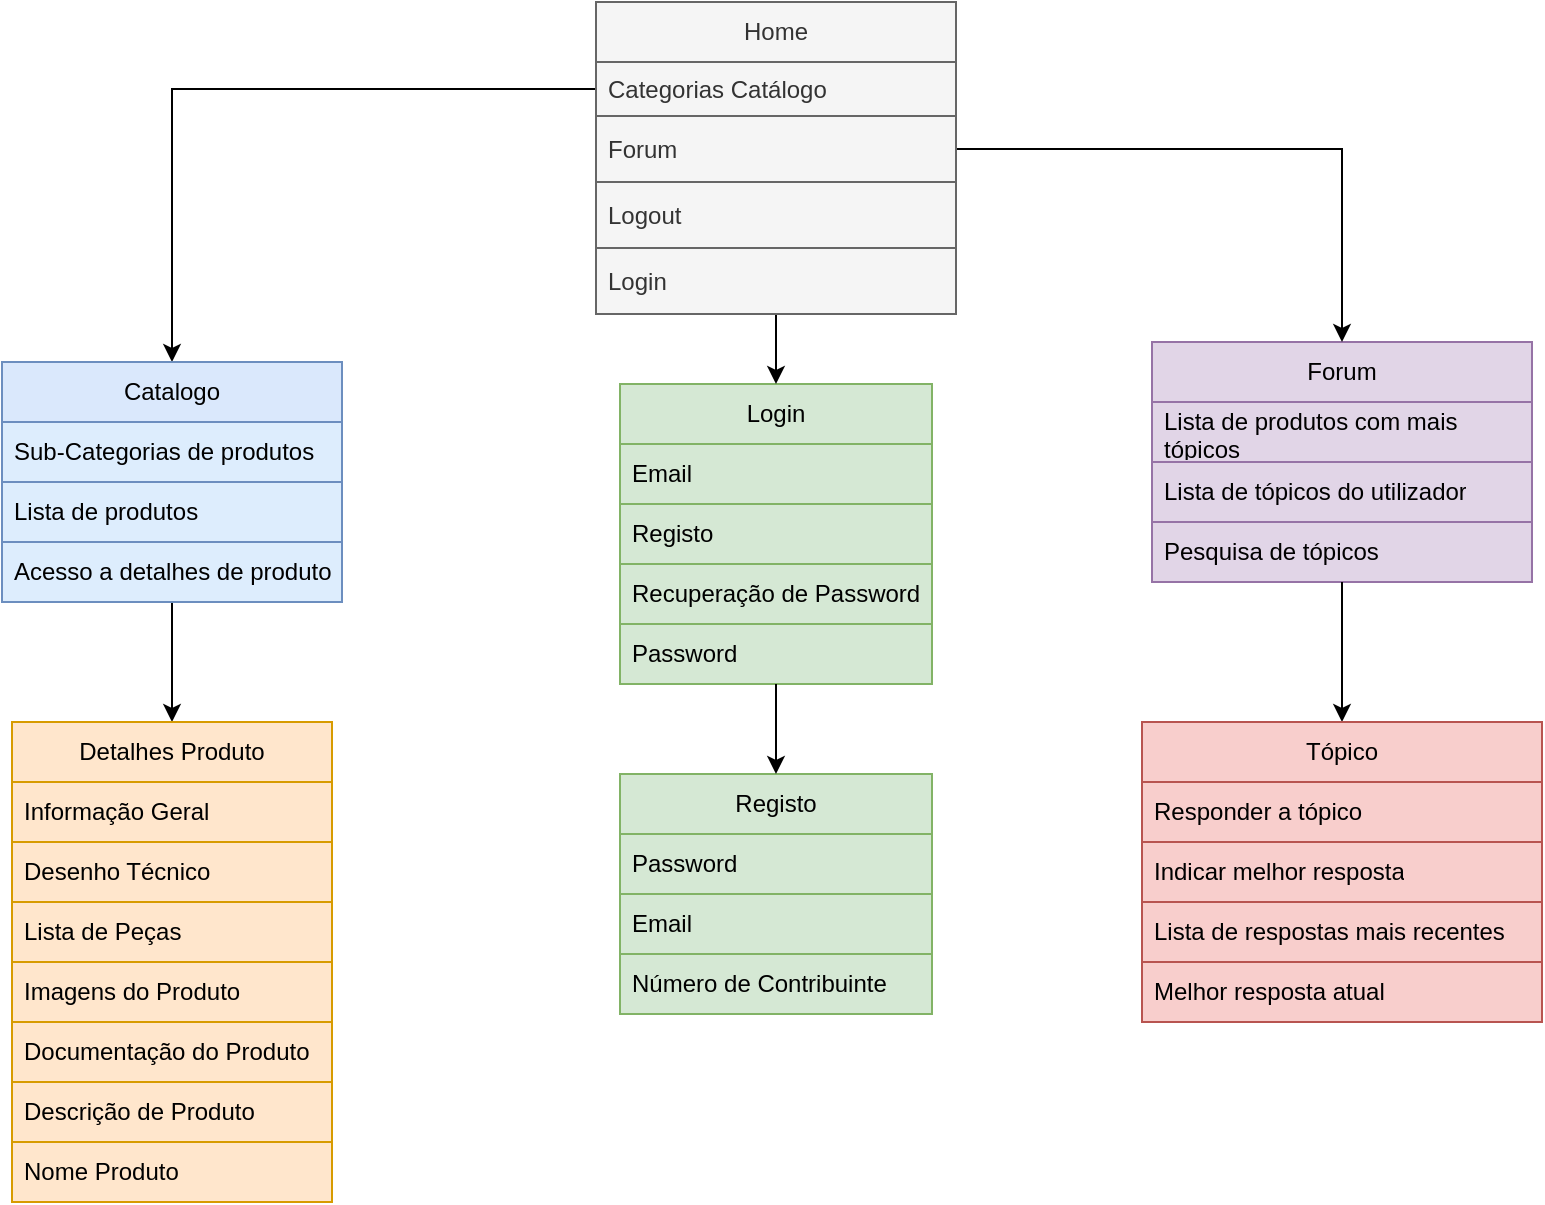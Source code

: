 <mxfile version="20.8.20" type="github">
  <diagram name="Página-1" id="NOlzApEavJSNyuDXf1zl">
    <mxGraphModel dx="1687" dy="912" grid="1" gridSize="10" guides="1" tooltips="1" connect="1" arrows="1" fold="1" page="1" pageScale="1" pageWidth="827" pageHeight="1169" math="0" shadow="0">
      <root>
        <mxCell id="0" />
        <mxCell id="1" parent="0" />
        <mxCell id="UTMe9Ehtoz6gK4HeQlnw-72" value="Forum" style="swimlane;fontStyle=0;childLayout=stackLayout;horizontal=1;startSize=30;horizontalStack=0;resizeParent=1;resizeParentMax=0;resizeLast=0;collapsible=1;marginBottom=0;whiteSpace=wrap;html=1;fillColor=#e1d5e7;strokeColor=#9673a6;" parent="1" vertex="1">
          <mxGeometry x="610" y="200" width="190" height="120" as="geometry">
            <mxRectangle x="610" y="200" width="80" height="30" as="alternateBounds" />
          </mxGeometry>
        </mxCell>
        <mxCell id="UTMe9Ehtoz6gK4HeQlnw-73" value="Lista de produtos com mais tópicos" style="text;strokeColor=#9673a6;fillColor=#e1d5e7;align=left;verticalAlign=middle;spacingLeft=4;spacingRight=4;overflow=hidden;points=[[0,0.5],[1,0.5]];portConstraint=eastwest;rotatable=0;whiteSpace=wrap;html=1;" parent="UTMe9Ehtoz6gK4HeQlnw-72" vertex="1">
          <mxGeometry y="30" width="190" height="30" as="geometry" />
        </mxCell>
        <mxCell id="UTMe9Ehtoz6gK4HeQlnw-74" value="Lista de tópicos do utilizador" style="text;strokeColor=#9673a6;fillColor=#e1d5e7;align=left;verticalAlign=middle;spacingLeft=4;spacingRight=4;overflow=hidden;points=[[0,0.5],[1,0.5]];portConstraint=eastwest;rotatable=0;whiteSpace=wrap;html=1;" parent="UTMe9Ehtoz6gK4HeQlnw-72" vertex="1">
          <mxGeometry y="60" width="190" height="30" as="geometry" />
        </mxCell>
        <mxCell id="UTMe9Ehtoz6gK4HeQlnw-75" value="Pesquisa de tópicos" style="text;strokeColor=#9673a6;fillColor=#e1d5e7;align=left;verticalAlign=middle;spacingLeft=4;spacingRight=4;overflow=hidden;points=[[0,0.5],[1,0.5]];portConstraint=eastwest;rotatable=0;whiteSpace=wrap;html=1;" parent="UTMe9Ehtoz6gK4HeQlnw-72" vertex="1">
          <mxGeometry y="90" width="190" height="30" as="geometry" />
        </mxCell>
        <mxCell id="KPAShtpmKhu_t8zkzfi4-17" value="" style="group" vertex="1" connectable="0" parent="1">
          <mxGeometry x="344" y="416" width="156" height="120" as="geometry" />
        </mxCell>
        <mxCell id="KPAShtpmKhu_t8zkzfi4-11" value="Registo" style="swimlane;fontStyle=0;childLayout=stackLayout;horizontal=1;startSize=30;horizontalStack=0;resizeParent=1;resizeParentMax=0;resizeLast=0;collapsible=1;marginBottom=0;whiteSpace=wrap;html=1;fillColor=#d5e8d4;strokeColor=#82b366;container=0;" vertex="1" parent="KPAShtpmKhu_t8zkzfi4-17">
          <mxGeometry width="156" height="120" as="geometry">
            <mxRectangle width="80" height="30" as="alternateBounds" />
          </mxGeometry>
        </mxCell>
        <mxCell id="KPAShtpmKhu_t8zkzfi4-14" value="Password" style="text;strokeColor=#82b366;fillColor=#d5e8d4;align=left;verticalAlign=middle;spacingLeft=4;spacingRight=4;overflow=hidden;points=[[0,0.5],[1,0.5]];portConstraint=eastwest;rotatable=0;whiteSpace=wrap;html=1;container=0;" vertex="1" parent="KPAShtpmKhu_t8zkzfi4-11">
          <mxGeometry y="30" width="156" height="30" as="geometry" />
        </mxCell>
        <mxCell id="KPAShtpmKhu_t8zkzfi4-13" value="Email" style="text;strokeColor=#82b366;fillColor=#d5e8d4;align=left;verticalAlign=middle;spacingLeft=4;spacingRight=4;overflow=hidden;points=[[0,0.5],[1,0.5]];portConstraint=eastwest;rotatable=0;whiteSpace=wrap;html=1;container=0;" vertex="1" parent="KPAShtpmKhu_t8zkzfi4-11">
          <mxGeometry y="60" width="156" height="30" as="geometry" />
        </mxCell>
        <mxCell id="KPAShtpmKhu_t8zkzfi4-12" value="Número de Contribuinte" style="text;strokeColor=#82b366;fillColor=#d5e8d4;align=left;verticalAlign=middle;spacingLeft=4;spacingRight=4;overflow=hidden;points=[[0,0.5],[1,0.5]];portConstraint=eastwest;rotatable=0;whiteSpace=wrap;html=1;container=0;" vertex="1" parent="KPAShtpmKhu_t8zkzfi4-11">
          <mxGeometry y="90" width="156" height="30" as="geometry" />
        </mxCell>
        <mxCell id="KPAShtpmKhu_t8zkzfi4-19" value="" style="group" vertex="1" connectable="0" parent="1">
          <mxGeometry x="344" y="221" width="156" height="150" as="geometry" />
        </mxCell>
        <mxCell id="KPAShtpmKhu_t8zkzfi4-3" value="Login" style="swimlane;fontStyle=0;childLayout=stackLayout;horizontal=1;startSize=30;horizontalStack=0;resizeParent=1;resizeParentMax=0;resizeLast=0;collapsible=1;marginBottom=0;whiteSpace=wrap;html=1;fillColor=#d5e8d4;strokeColor=#82b366;container=0;" vertex="1" parent="KPAShtpmKhu_t8zkzfi4-19">
          <mxGeometry width="156" height="150" as="geometry">
            <mxRectangle width="70" height="30" as="alternateBounds" />
          </mxGeometry>
        </mxCell>
        <mxCell id="KPAShtpmKhu_t8zkzfi4-4" value="Email" style="text;strokeColor=#82b366;fillColor=#d5e8d4;align=left;verticalAlign=middle;spacingLeft=4;spacingRight=4;overflow=hidden;points=[[0,0.5],[1,0.5]];portConstraint=eastwest;rotatable=0;whiteSpace=wrap;html=1;container=0;" vertex="1" parent="KPAShtpmKhu_t8zkzfi4-3">
          <mxGeometry y="30" width="156" height="30" as="geometry" />
        </mxCell>
        <mxCell id="KPAShtpmKhu_t8zkzfi4-7" value="Registo" style="text;strokeColor=#82b366;fillColor=#d5e8d4;align=left;verticalAlign=middle;spacingLeft=4;spacingRight=4;overflow=hidden;points=[[0,0.5],[1,0.5]];portConstraint=eastwest;rotatable=0;whiteSpace=wrap;html=1;container=0;" vertex="1" parent="KPAShtpmKhu_t8zkzfi4-3">
          <mxGeometry y="60" width="156" height="30" as="geometry" />
        </mxCell>
        <mxCell id="KPAShtpmKhu_t8zkzfi4-6" value="Recuperação de Password" style="text;strokeColor=#82b366;fillColor=#d5e8d4;align=left;verticalAlign=middle;spacingLeft=4;spacingRight=4;overflow=hidden;points=[[0,0.5],[1,0.5]];portConstraint=eastwest;rotatable=0;whiteSpace=wrap;html=1;container=0;" vertex="1" parent="KPAShtpmKhu_t8zkzfi4-3">
          <mxGeometry y="90" width="156" height="30" as="geometry" />
        </mxCell>
        <mxCell id="KPAShtpmKhu_t8zkzfi4-5" value="Password" style="text;strokeColor=#82b366;fillColor=#d5e8d4;align=left;verticalAlign=middle;spacingLeft=4;spacingRight=4;overflow=hidden;points=[[0,0.5],[1,0.5]];portConstraint=eastwest;rotatable=0;whiteSpace=wrap;html=1;container=0;" vertex="1" parent="KPAShtpmKhu_t8zkzfi4-3">
          <mxGeometry y="120" width="156" height="30" as="geometry" />
        </mxCell>
        <mxCell id="KPAShtpmKhu_t8zkzfi4-20" style="edgeStyle=orthogonalEdgeStyle;rounded=0;orthogonalLoop=1;jettySize=auto;html=1;exitX=0;exitY=0.5;exitDx=0;exitDy=0;entryX=0.5;entryY=0;entryDx=0;entryDy=0;" edge="1" parent="1" source="UTMe9Ehtoz6gK4HeQlnw-32" target="KPAShtpmKhu_t8zkzfi4-28">
          <mxGeometry relative="1" as="geometry">
            <mxPoint x="120" y="200" as="targetPoint" />
          </mxGeometry>
        </mxCell>
        <mxCell id="KPAShtpmKhu_t8zkzfi4-21" style="edgeStyle=orthogonalEdgeStyle;rounded=0;orthogonalLoop=1;jettySize=auto;html=1;exitX=1;exitY=0.5;exitDx=0;exitDy=0;entryX=0.5;entryY=0;entryDx=0;entryDy=0;" edge="1" parent="1" source="UTMe9Ehtoz6gK4HeQlnw-33" target="UTMe9Ehtoz6gK4HeQlnw-72">
          <mxGeometry relative="1" as="geometry" />
        </mxCell>
        <mxCell id="KPAShtpmKhu_t8zkzfi4-22" value="" style="endArrow=classic;html=1;rounded=0;entryX=0.5;entryY=0;entryDx=0;entryDy=0;exitX=0.5;exitY=1;exitDx=0;exitDy=0;" edge="1" parent="1" source="UTMe9Ehtoz6gK4HeQlnw-31" target="KPAShtpmKhu_t8zkzfi4-3">
          <mxGeometry width="50" height="50" relative="1" as="geometry">
            <mxPoint x="422" y="190" as="sourcePoint" />
            <mxPoint x="424" y="200" as="targetPoint" />
          </mxGeometry>
        </mxCell>
        <mxCell id="KPAShtpmKhu_t8zkzfi4-23" value="" style="endArrow=classic;html=1;rounded=0;entryX=0.5;entryY=0;entryDx=0;entryDy=0;exitX=0.5;exitY=1;exitDx=0;exitDy=0;" edge="1" parent="1" source="KPAShtpmKhu_t8zkzfi4-28" target="KPAShtpmKhu_t8zkzfi4-35">
          <mxGeometry width="50" height="50" relative="1" as="geometry">
            <mxPoint x="120" y="350" as="sourcePoint" />
            <mxPoint x="120" y="395" as="targetPoint" />
          </mxGeometry>
        </mxCell>
        <mxCell id="KPAShtpmKhu_t8zkzfi4-24" value="" style="endArrow=classic;html=1;rounded=0;exitX=0.5;exitY=1;exitDx=0;exitDy=0;entryX=0.5;entryY=0;entryDx=0;entryDy=0;" edge="1" parent="1" source="UTMe9Ehtoz6gK4HeQlnw-72" target="UTMe9Ehtoz6gK4HeQlnw-76">
          <mxGeometry width="50" height="50" relative="1" as="geometry">
            <mxPoint x="740" y="380" as="sourcePoint" />
            <mxPoint x="790" y="330" as="targetPoint" />
          </mxGeometry>
        </mxCell>
        <mxCell id="KPAShtpmKhu_t8zkzfi4-25" value="" style="endArrow=classic;html=1;rounded=0;entryX=0.5;entryY=0;entryDx=0;entryDy=0;" edge="1" parent="1" target="KPAShtpmKhu_t8zkzfi4-11">
          <mxGeometry width="50" height="50" relative="1" as="geometry">
            <mxPoint x="422" y="371" as="sourcePoint" />
            <mxPoint x="560" y="371" as="targetPoint" />
          </mxGeometry>
        </mxCell>
        <mxCell id="KPAShtpmKhu_t8zkzfi4-28" value="Catalogo" style="swimlane;fontStyle=0;childLayout=stackLayout;horizontal=1;startSize=30;horizontalStack=0;resizeParent=1;resizeParentMax=0;resizeLast=0;collapsible=1;marginBottom=0;whiteSpace=wrap;html=1;fillColor=#dae8fc;strokeColor=#6c8ebf;" vertex="1" parent="1">
          <mxGeometry x="35" y="210" width="170" height="120" as="geometry">
            <mxRectangle x="35" y="210" width="60" height="30" as="alternateBounds" />
          </mxGeometry>
        </mxCell>
        <mxCell id="KPAShtpmKhu_t8zkzfi4-32" value="Sub-Categorias de produtos" style="text;strokeColor=#6c8ebf;fillColor=#DDEDFD;align=left;verticalAlign=middle;spacingLeft=4;spacingRight=4;overflow=hidden;points=[[0,0.5],[1,0.5]];portConstraint=eastwest;rotatable=0;whiteSpace=wrap;html=1;" vertex="1" parent="KPAShtpmKhu_t8zkzfi4-28">
          <mxGeometry y="30" width="170" height="30" as="geometry" />
        </mxCell>
        <mxCell id="KPAShtpmKhu_t8zkzfi4-33" value="Lista de produtos" style="text;strokeColor=#6c8ebf;fillColor=#DDEDFD;align=left;verticalAlign=middle;spacingLeft=4;spacingRight=4;overflow=hidden;points=[[0,0.5],[1,0.5]];portConstraint=eastwest;rotatable=0;whiteSpace=wrap;html=1;" vertex="1" parent="KPAShtpmKhu_t8zkzfi4-28">
          <mxGeometry y="60" width="170" height="30" as="geometry" />
        </mxCell>
        <mxCell id="KPAShtpmKhu_t8zkzfi4-34" value="Acesso a detalhes de produto" style="text;strokeColor=#6c8ebf;fillColor=#DDEDFD;align=left;verticalAlign=middle;spacingLeft=4;spacingRight=4;overflow=hidden;points=[[0,0.5],[1,0.5]];portConstraint=eastwest;rotatable=0;whiteSpace=wrap;html=1;" vertex="1" parent="KPAShtpmKhu_t8zkzfi4-28">
          <mxGeometry y="90" width="170" height="30" as="geometry" />
        </mxCell>
        <mxCell id="KPAShtpmKhu_t8zkzfi4-35" value="Detalhes Produto" style="swimlane;fontStyle=0;childLayout=stackLayout;horizontal=1;startSize=30;horizontalStack=0;resizeParent=1;resizeParentMax=0;resizeLast=0;collapsible=1;marginBottom=0;whiteSpace=wrap;html=1;fillColor=#ffe6cc;strokeColor=#d79b00;" vertex="1" parent="1">
          <mxGeometry x="40" y="390" width="160" height="240" as="geometry">
            <mxRectangle x="40" y="390" width="130" height="30" as="alternateBounds" />
          </mxGeometry>
        </mxCell>
        <mxCell id="UTMe9Ehtoz6gK4HeQlnw-51" value="Informação Geral" style="text;strokeColor=#d79b00;fillColor=#ffe6cc;align=left;verticalAlign=middle;spacingLeft=4;spacingRight=4;overflow=hidden;points=[[0,0.5],[1,0.5]];portConstraint=eastwest;rotatable=0;whiteSpace=wrap;html=1;" parent="KPAShtpmKhu_t8zkzfi4-35" vertex="1">
          <mxGeometry y="30" width="160" height="30" as="geometry" />
        </mxCell>
        <mxCell id="UTMe9Ehtoz6gK4HeQlnw-50" value="Desenho Técnico" style="text;strokeColor=#d79b00;fillColor=#ffe6cc;align=left;verticalAlign=middle;spacingLeft=4;spacingRight=4;overflow=hidden;points=[[0,0.5],[1,0.5]];portConstraint=eastwest;rotatable=0;whiteSpace=wrap;html=1;" parent="KPAShtpmKhu_t8zkzfi4-35" vertex="1">
          <mxGeometry y="60" width="160" height="30" as="geometry" />
        </mxCell>
        <mxCell id="UTMe9Ehtoz6gK4HeQlnw-49" value="Lista de Peças" style="text;strokeColor=#d79b00;fillColor=#ffe6cc;align=left;verticalAlign=middle;spacingLeft=4;spacingRight=4;overflow=hidden;points=[[0,0.5],[1,0.5]];portConstraint=eastwest;rotatable=0;whiteSpace=wrap;html=1;" parent="KPAShtpmKhu_t8zkzfi4-35" vertex="1">
          <mxGeometry y="90" width="160" height="30" as="geometry" />
        </mxCell>
        <mxCell id="UTMe9Ehtoz6gK4HeQlnw-48" value="Imagens do Produto" style="text;strokeColor=#d79b00;fillColor=#ffe6cc;align=left;verticalAlign=middle;spacingLeft=4;spacingRight=4;overflow=hidden;points=[[0,0.5],[1,0.5]];portConstraint=eastwest;rotatable=0;whiteSpace=wrap;html=1;" parent="KPAShtpmKhu_t8zkzfi4-35" vertex="1">
          <mxGeometry y="120" width="160" height="30" as="geometry" />
        </mxCell>
        <mxCell id="UTMe9Ehtoz6gK4HeQlnw-47" value="Documentação do Produto" style="text;strokeColor=#d79b00;fillColor=#ffe6cc;align=left;verticalAlign=middle;spacingLeft=4;spacingRight=4;overflow=hidden;points=[[0,0.5],[1,0.5]];portConstraint=eastwest;rotatable=0;whiteSpace=wrap;html=1;" parent="KPAShtpmKhu_t8zkzfi4-35" vertex="1">
          <mxGeometry y="150" width="160" height="30" as="geometry" />
        </mxCell>
        <mxCell id="UTMe9Ehtoz6gK4HeQlnw-46" value="Descrição de Produto" style="text;strokeColor=#d79b00;fillColor=#ffe6cc;align=left;verticalAlign=middle;spacingLeft=4;spacingRight=4;overflow=hidden;points=[[0,0.5],[1,0.5]];portConstraint=eastwest;rotatable=0;whiteSpace=wrap;html=1;" parent="KPAShtpmKhu_t8zkzfi4-35" vertex="1">
          <mxGeometry y="180" width="160" height="30" as="geometry" />
        </mxCell>
        <mxCell id="UTMe9Ehtoz6gK4HeQlnw-45" value="Nome Produto" style="text;strokeColor=#d79b00;fillColor=#ffe6cc;align=left;verticalAlign=middle;spacingLeft=4;spacingRight=4;overflow=hidden;points=[[0,0.5],[1,0.5]];portConstraint=eastwest;rotatable=0;whiteSpace=wrap;html=1;" parent="KPAShtpmKhu_t8zkzfi4-35" vertex="1">
          <mxGeometry y="210" width="160" height="30" as="geometry" />
        </mxCell>
        <mxCell id="UTMe9Ehtoz6gK4HeQlnw-76" value="Tópico" style="swimlane;fontStyle=0;childLayout=stackLayout;horizontal=1;startSize=30;horizontalStack=0;resizeParent=1;resizeParentMax=0;resizeLast=0;collapsible=1;marginBottom=0;whiteSpace=wrap;html=1;fillColor=#f8cecc;strokeColor=#b85450;" parent="1" vertex="1">
          <mxGeometry x="605" y="390" width="200" height="150" as="geometry">
            <mxRectangle x="605" y="390" width="80" height="30" as="alternateBounds" />
          </mxGeometry>
        </mxCell>
        <mxCell id="UTMe9Ehtoz6gK4HeQlnw-77" value="Responder a tópico" style="text;strokeColor=#b85450;fillColor=#f8cecc;align=left;verticalAlign=middle;spacingLeft=4;spacingRight=4;overflow=hidden;points=[[0,0.5],[1,0.5]];portConstraint=eastwest;rotatable=0;whiteSpace=wrap;html=1;" parent="UTMe9Ehtoz6gK4HeQlnw-76" vertex="1">
          <mxGeometry y="30" width="200" height="30" as="geometry" />
        </mxCell>
        <mxCell id="UTMe9Ehtoz6gK4HeQlnw-78" value="Indicar melhor resposta" style="text;strokeColor=#b85450;fillColor=#f8cecc;align=left;verticalAlign=middle;spacingLeft=4;spacingRight=4;overflow=hidden;points=[[0,0.5],[1,0.5]];portConstraint=eastwest;rotatable=0;whiteSpace=wrap;html=1;" parent="UTMe9Ehtoz6gK4HeQlnw-76" vertex="1">
          <mxGeometry y="60" width="200" height="30" as="geometry" />
        </mxCell>
        <mxCell id="UTMe9Ehtoz6gK4HeQlnw-79" value="Lista de respostas mais recentes" style="text;strokeColor=#b85450;fillColor=#f8cecc;align=left;verticalAlign=middle;spacingLeft=4;spacingRight=4;overflow=hidden;points=[[0,0.5],[1,0.5]];portConstraint=eastwest;rotatable=0;whiteSpace=wrap;html=1;" parent="UTMe9Ehtoz6gK4HeQlnw-76" vertex="1">
          <mxGeometry y="90" width="200" height="30" as="geometry" />
        </mxCell>
        <mxCell id="UTMe9Ehtoz6gK4HeQlnw-80" value="Melhor resposta atual" style="text;strokeColor=#b85450;fillColor=#f8cecc;align=left;verticalAlign=middle;spacingLeft=4;spacingRight=4;overflow=hidden;points=[[0,0.5],[1,0.5]];portConstraint=eastwest;rotatable=0;whiteSpace=wrap;html=1;" parent="UTMe9Ehtoz6gK4HeQlnw-76" vertex="1">
          <mxGeometry y="120" width="200" height="30" as="geometry" />
        </mxCell>
        <mxCell id="UTMe9Ehtoz6gK4HeQlnw-31" value="Home" style="swimlane;fontStyle=0;childLayout=stackLayout;horizontal=1;startSize=30;horizontalStack=0;resizeParent=1;resizeParentMax=0;resizeLast=0;collapsible=1;marginBottom=0;whiteSpace=wrap;html=1;fillColor=#f5f5f5;strokeColor=#666666;fontColor=#333333;" parent="1" vertex="1">
          <mxGeometry x="332" y="30" width="180" height="156" as="geometry">
            <mxRectangle x="332" y="30" width="70" height="30" as="alternateBounds" />
          </mxGeometry>
        </mxCell>
        <mxCell id="UTMe9Ehtoz6gK4HeQlnw-32" value="Categorias Catálogo" style="text;strokeColor=#666666;fillColor=#f5f5f5;align=left;verticalAlign=middle;spacingLeft=4;spacingRight=4;overflow=hidden;points=[[0,0.5],[1,0.5]];portConstraint=eastwest;rotatable=0;whiteSpace=wrap;html=1;fontColor=#333333;" parent="UTMe9Ehtoz6gK4HeQlnw-31" vertex="1">
          <mxGeometry y="30" width="180" height="27" as="geometry" />
        </mxCell>
        <mxCell id="UTMe9Ehtoz6gK4HeQlnw-33" value="Forum" style="text;strokeColor=#666666;fillColor=#f5f5f5;align=left;verticalAlign=middle;spacingLeft=4;spacingRight=4;overflow=hidden;points=[[0,0.5],[1,0.5]];portConstraint=eastwest;rotatable=0;whiteSpace=wrap;html=1;fontColor=#333333;" parent="UTMe9Ehtoz6gK4HeQlnw-31" vertex="1">
          <mxGeometry y="57" width="180" height="33" as="geometry" />
        </mxCell>
        <mxCell id="KPAShtpmKhu_t8zkzfi4-1" value="Logout" style="text;strokeColor=#666666;fillColor=#f5f5f5;align=left;verticalAlign=middle;spacingLeft=4;spacingRight=4;overflow=hidden;points=[[0,0.5],[1,0.5]];portConstraint=eastwest;rotatable=0;whiteSpace=wrap;html=1;fontColor=#333333;" vertex="1" parent="UTMe9Ehtoz6gK4HeQlnw-31">
          <mxGeometry y="90" width="180" height="33" as="geometry" />
        </mxCell>
        <mxCell id="KPAShtpmKhu_t8zkzfi4-26" value="Login" style="text;strokeColor=#666666;fillColor=#f5f5f5;align=left;verticalAlign=middle;spacingLeft=4;spacingRight=4;overflow=hidden;points=[[0,0.5],[1,0.5]];portConstraint=eastwest;rotatable=0;whiteSpace=wrap;html=1;fontColor=#333333;" vertex="1" parent="UTMe9Ehtoz6gK4HeQlnw-31">
          <mxGeometry y="123" width="180" height="33" as="geometry" />
        </mxCell>
      </root>
    </mxGraphModel>
  </diagram>
</mxfile>

